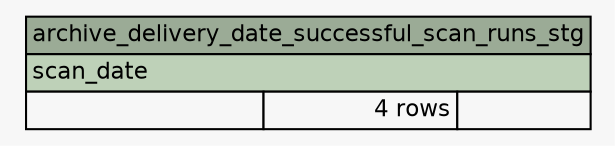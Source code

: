// dot 2.2.1 on Windows 10 10.0
// SchemaSpy rev 590
digraph "archive_delivery_date_successful_scan_runs_stg" {
  graph [
    rankdir="RL"
    bgcolor="#f7f7f7"
    nodesep="0.18"
    ranksep="0.46"
    fontname="Helvetica"
    fontsize="11"
  ];
  node [
    fontname="Helvetica"
    fontsize="11"
    shape="plaintext"
  ];
  edge [
    arrowsize="0.8"
  ];
  "archive_delivery_date_successful_scan_runs_stg" [
    label=<
    <TABLE BORDER="0" CELLBORDER="1" CELLSPACING="0" BGCOLOR="#ffffff">
      <TR><TD COLSPAN="3" BGCOLOR="#9bab96" ALIGN="CENTER">archive_delivery_date_successful_scan_runs_stg</TD></TR>
      <TR><TD PORT="scan_date" COLSPAN="3" BGCOLOR="#bed1b8" ALIGN="LEFT">scan_date</TD></TR>
      <TR><TD ALIGN="LEFT" BGCOLOR="#f7f7f7">  </TD><TD ALIGN="RIGHT" BGCOLOR="#f7f7f7">4 rows</TD><TD ALIGN="RIGHT" BGCOLOR="#f7f7f7">  </TD></TR>
    </TABLE>>
    URL="tables/archive_delivery_date_successful_scan_runs_stg.html"
    tooltip="archive_delivery_date_successful_scan_runs_stg"
  ];
}
